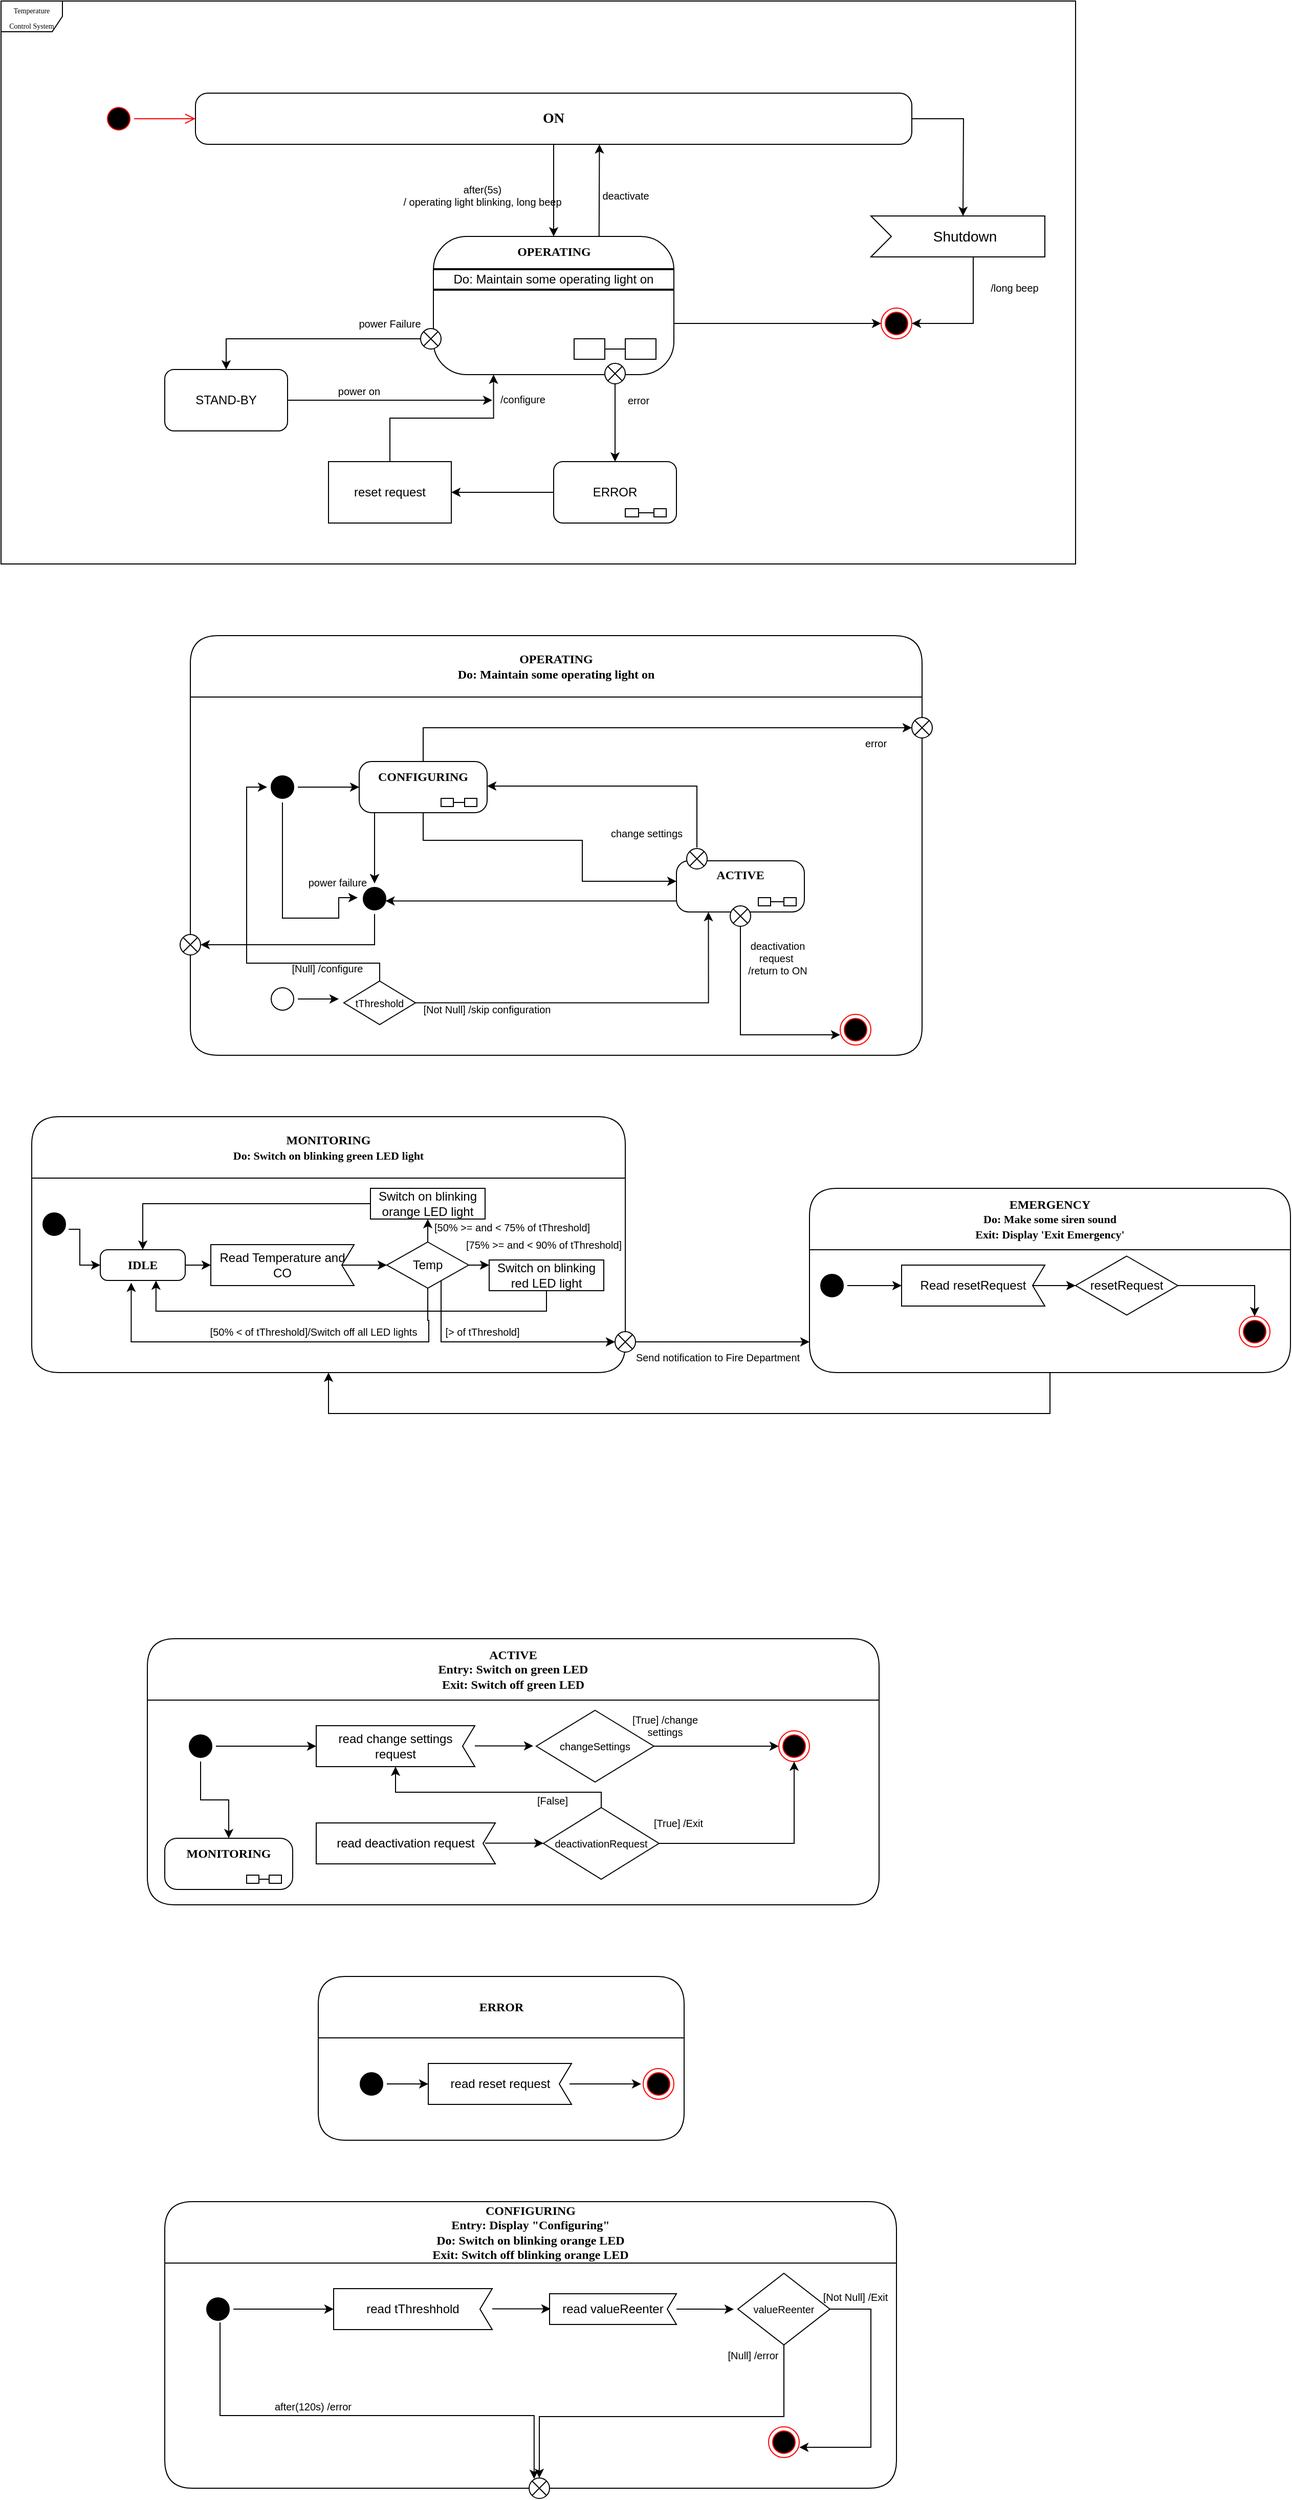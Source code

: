 <mxfile version="22.1.5" type="github">
  <diagram name="Page-1" id="58cdce13-f638-feb5-8d6f-7d28b1aa9fa0">
    <mxGraphModel dx="1728" dy="958" grid="1" gridSize="10" guides="1" tooltips="1" connect="1" arrows="1" fold="1" page="1" pageScale="1" pageWidth="1100" pageHeight="850" background="none" math="0" shadow="0">
      <root>
        <mxCell id="0" />
        <mxCell id="1" parent="0" />
        <mxCell id="2a3bc250acf0617d-7" value="OPERATING&lt;br&gt;Do: Maintain some operating light on" style="swimlane;whiteSpace=wrap;html=1;rounded=1;shadow=0;comic=0;labelBackgroundColor=none;strokeWidth=1;fontFamily=Verdana;fontSize=12;align=center;startSize=60;movable=1;resizable=1;rotatable=1;deletable=1;editable=1;locked=0;connectable=1;" parent="1" vertex="1">
          <mxGeometry x="235" y="650" width="715" height="410" as="geometry" />
        </mxCell>
        <mxCell id="24f968d109e7d6b4-3" value="" style="ellipse;html=1;shape=endState;fillColor=#000000;strokeColor=#ff0000;rounded=1;shadow=0;comic=0;labelBackgroundColor=none;fontFamily=Verdana;fontSize=12;fontColor=#000000;align=center;" parent="2a3bc250acf0617d-7" vertex="1">
          <mxGeometry x="635" y="370" width="30" height="30" as="geometry" />
        </mxCell>
        <mxCell id="eEUmyQ6LWfkimTGJbPlA-133" style="edgeStyle=orthogonalEdgeStyle;rounded=0;orthogonalLoop=1;jettySize=auto;html=1;" parent="2a3bc250acf0617d-7" source="2a3bc250acf0617d-3" target="eEUmyQ6LWfkimTGJbPlA-125" edge="1">
          <mxGeometry relative="1" as="geometry" />
        </mxCell>
        <mxCell id="eEUmyQ6LWfkimTGJbPlA-137" style="edgeStyle=orthogonalEdgeStyle;rounded=0;orthogonalLoop=1;jettySize=auto;html=1;entryX=0.75;entryY=1;entryDx=0;entryDy=0;" parent="2a3bc250acf0617d-7" source="2a3bc250acf0617d-3" target="eEUmyQ6LWfkimTGJbPlA-121" edge="1">
          <mxGeometry relative="1" as="geometry">
            <Array as="points">
              <mxPoint x="90" y="276" />
              <mxPoint x="145" y="276" />
              <mxPoint x="145" y="256" />
            </Array>
          </mxGeometry>
        </mxCell>
        <mxCell id="2a3bc250acf0617d-3" value="" style="ellipse;html=1;shape=startState;fillColor=#000000;strokeColor=#000000;rounded=1;shadow=0;comic=0;labelBackgroundColor=none;fontFamily=Verdana;fontSize=12;fontColor=#000000;align=center;direction=south;" parent="2a3bc250acf0617d-7" vertex="1">
          <mxGeometry x="75" y="133" width="30" height="30" as="geometry" />
        </mxCell>
        <mxCell id="eEUmyQ6LWfkimTGJbPlA-141" style="edgeStyle=orthogonalEdgeStyle;rounded=0;orthogonalLoop=1;jettySize=auto;html=1;" parent="2a3bc250acf0617d-7" source="eEUmyQ6LWfkimTGJbPlA-82" edge="1">
          <mxGeometry relative="1" as="geometry">
            <mxPoint x="145" y="355" as="targetPoint" />
          </mxGeometry>
        </mxCell>
        <mxCell id="eEUmyQ6LWfkimTGJbPlA-82" value="" style="ellipse;html=1;shape=startState;fillColor=none;strokeColor=#000000;rounded=1;shadow=0;comic=0;labelBackgroundColor=none;fontFamily=Verdana;fontSize=12;fontColor=#000000;align=center;direction=south;" parent="2a3bc250acf0617d-7" vertex="1">
          <mxGeometry x="75" y="340" width="30" height="30" as="geometry" />
        </mxCell>
        <mxCell id="eEUmyQ6LWfkimTGJbPlA-132" style="edgeStyle=orthogonalEdgeStyle;rounded=0;orthogonalLoop=1;jettySize=auto;html=1;" parent="2a3bc250acf0617d-7" source="eEUmyQ6LWfkimTGJbPlA-83" target="eEUmyQ6LWfkimTGJbPlA-125" edge="1">
          <mxGeometry relative="1" as="geometry">
            <Array as="points">
              <mxPoint x="180" y="180" />
              <mxPoint x="180" y="180" />
            </Array>
          </mxGeometry>
        </mxCell>
        <mxCell id="eEUmyQ6LWfkimTGJbPlA-83" value="&lt;span style=&quot;font-size: 14px;&quot;&gt;&lt;b style=&quot;font-size: 12px;&quot;&gt;CONFIGURING&lt;/b&gt;&lt;/span&gt;" style="rounded=1;whiteSpace=wrap;html=1;arcSize=24;shadow=0;comic=0;labelBackgroundColor=none;fontFamily=Verdana;fontSize=12;align=center;verticalAlign=top;horizontal=1;points=[[0,0,0,0,0],[0,0.25,0,0,0],[0,0.5,0,0,0],[0,0.75,0,0,0],[0,1,0,0,0],[0.25,0,0,0,0],[0.25,1,0,0,0],[0.5,0,0,0,0],[0.5,1,0,0,0],[0.75,0,0,0,0],[0.75,1,0,0,0],[1,0,0,0,0],[1,0.25,0,0,0],[1,0.5,0,0,0],[1,0.75,0,0,0],[1,1,0,0,0]];" parent="2a3bc250acf0617d-7" vertex="1">
          <mxGeometry x="165" y="123" width="125" height="50" as="geometry" />
        </mxCell>
        <mxCell id="eEUmyQ6LWfkimTGJbPlA-86" style="edgeStyle=orthogonalEdgeStyle;rounded=0;orthogonalLoop=1;jettySize=auto;html=1;endArrow=none;endFill=0;" parent="2a3bc250acf0617d-7" source="eEUmyQ6LWfkimTGJbPlA-84" target="eEUmyQ6LWfkimTGJbPlA-85" edge="1">
          <mxGeometry relative="1" as="geometry" />
        </mxCell>
        <mxCell id="eEUmyQ6LWfkimTGJbPlA-84" value="" style="rounded=0;whiteSpace=wrap;html=1;" parent="2a3bc250acf0617d-7" vertex="1">
          <mxGeometry x="245" y="159" width="12" height="8" as="geometry" />
        </mxCell>
        <mxCell id="eEUmyQ6LWfkimTGJbPlA-85" value="" style="rounded=0;whiteSpace=wrap;html=1;" parent="2a3bc250acf0617d-7" vertex="1">
          <mxGeometry x="268" y="159" width="12" height="8" as="geometry" />
        </mxCell>
        <mxCell id="eEUmyQ6LWfkimTGJbPlA-92" value="error" style="text;html=1;strokeColor=none;fillColor=none;align=center;verticalAlign=middle;whiteSpace=wrap;rounded=0;fontSize=10;" parent="2a3bc250acf0617d-7" vertex="1">
          <mxGeometry x="635" y="90" width="70" height="30" as="geometry" />
        </mxCell>
        <mxCell id="eEUmyQ6LWfkimTGJbPlA-93" style="edgeStyle=orthogonalEdgeStyle;rounded=0;orthogonalLoop=1;jettySize=auto;html=1;entryX=0;entryY=0.5;entryDx=0;entryDy=0;entryPerimeter=0;" parent="2a3bc250acf0617d-7" source="2a3bc250acf0617d-3" target="eEUmyQ6LWfkimTGJbPlA-83" edge="1">
          <mxGeometry relative="1" as="geometry" />
        </mxCell>
        <mxCell id="eEUmyQ6LWfkimTGJbPlA-97" value="&lt;b&gt;ACTIVE&lt;/b&gt;" style="rounded=1;whiteSpace=wrap;html=1;arcSize=24;shadow=0;comic=0;labelBackgroundColor=none;fontFamily=Verdana;fontSize=12;align=center;verticalAlign=top;horizontal=1;points=[[0,0,0,0,0],[0,0.25,0,0,0],[0,0.5,0,0,0],[0,0.75,0,0,0],[0,1,0,0,0],[0.25,0,0,0,0],[0.25,1,0,0,0],[0.5,0,0,0,0],[0.5,1,0,0,0],[0.75,0,0,0,0],[0.75,1,0,0,0],[1,0,0,0,0],[1,0.25,0,0,0],[1,0.5,0,0,0],[1,0.75,0,0,0],[1,1,0,0,0]];" parent="2a3bc250acf0617d-7" vertex="1">
          <mxGeometry x="475" y="220" width="125" height="50" as="geometry" />
        </mxCell>
        <mxCell id="eEUmyQ6LWfkimTGJbPlA-102" style="edgeStyle=orthogonalEdgeStyle;rounded=0;orthogonalLoop=1;jettySize=auto;html=1;entryX=0;entryY=0.5;entryDx=0;entryDy=0;endArrow=none;endFill=0;" parent="2a3bc250acf0617d-7" source="eEUmyQ6LWfkimTGJbPlA-99" target="eEUmyQ6LWfkimTGJbPlA-100" edge="1">
          <mxGeometry relative="1" as="geometry" />
        </mxCell>
        <mxCell id="eEUmyQ6LWfkimTGJbPlA-99" value="" style="rounded=0;whiteSpace=wrap;html=1;" parent="2a3bc250acf0617d-7" vertex="1">
          <mxGeometry x="555" y="256" width="12" height="8" as="geometry" />
        </mxCell>
        <mxCell id="eEUmyQ6LWfkimTGJbPlA-100" value="" style="rounded=0;whiteSpace=wrap;html=1;" parent="2a3bc250acf0617d-7" vertex="1">
          <mxGeometry x="580" y="256" width="12" height="8" as="geometry" />
        </mxCell>
        <mxCell id="eEUmyQ6LWfkimTGJbPlA-107" value="" style="shape=sumEllipse;perimeter=ellipsePerimeter;html=1;backgroundOutline=1;" parent="2a3bc250acf0617d-7" vertex="1">
          <mxGeometry x="485" y="208" width="20" height="20" as="geometry" />
        </mxCell>
        <mxCell id="eEUmyQ6LWfkimTGJbPlA-111" style="edgeStyle=orthogonalEdgeStyle;rounded=0;orthogonalLoop=1;jettySize=auto;html=1;entryX=1;entryY=0.5;entryDx=0;entryDy=0;entryPerimeter=0;" parent="2a3bc250acf0617d-7" edge="1">
          <mxGeometry relative="1" as="geometry">
            <mxPoint x="495" y="207" as="sourcePoint" />
            <mxPoint x="290" y="147" as="targetPoint" />
            <Array as="points">
              <mxPoint x="495" y="147" />
            </Array>
          </mxGeometry>
        </mxCell>
        <mxCell id="eEUmyQ6LWfkimTGJbPlA-112" value="change settings" style="text;html=1;strokeColor=none;fillColor=none;align=center;verticalAlign=middle;whiteSpace=wrap;rounded=0;fontSize=10;" parent="2a3bc250acf0617d-7" vertex="1">
          <mxGeometry x="407" y="178" width="78" height="30" as="geometry" />
        </mxCell>
        <mxCell id="eEUmyQ6LWfkimTGJbPlA-113" value="" style="shape=sumEllipse;perimeter=ellipsePerimeter;html=1;backgroundOutline=1;" parent="2a3bc250acf0617d-7" vertex="1">
          <mxGeometry x="527.5" y="264" width="20" height="20" as="geometry" />
        </mxCell>
        <mxCell id="eEUmyQ6LWfkimTGJbPlA-116" style="edgeStyle=orthogonalEdgeStyle;rounded=0;orthogonalLoop=1;jettySize=auto;html=1;entryX=-0.001;entryY=0.667;entryDx=0;entryDy=0;entryPerimeter=0;" parent="2a3bc250acf0617d-7" source="eEUmyQ6LWfkimTGJbPlA-113" target="24f968d109e7d6b4-3" edge="1">
          <mxGeometry relative="1" as="geometry">
            <Array as="points">
              <mxPoint x="537" y="390" />
            </Array>
          </mxGeometry>
        </mxCell>
        <mxCell id="eEUmyQ6LWfkimTGJbPlA-117" value="deactivation request&amp;nbsp;&lt;br&gt;/return to ON" style="text;html=1;strokeColor=none;fillColor=none;align=center;verticalAlign=middle;whiteSpace=wrap;rounded=0;fontSize=10;" parent="2a3bc250acf0617d-7" vertex="1">
          <mxGeometry x="535" y="300" width="78" height="30" as="geometry" />
        </mxCell>
        <mxCell id="eEUmyQ6LWfkimTGJbPlA-87" value="" style="shape=sumEllipse;perimeter=ellipsePerimeter;html=1;backgroundOutline=1;" parent="2a3bc250acf0617d-7" vertex="1">
          <mxGeometry x="705" y="80" width="20" height="20" as="geometry" />
        </mxCell>
        <mxCell id="eEUmyQ6LWfkimTGJbPlA-105" style="edgeStyle=orthogonalEdgeStyle;rounded=0;orthogonalLoop=1;jettySize=auto;html=1;entryX=0;entryY=0.5;entryDx=0;entryDy=0;" parent="2a3bc250acf0617d-7" source="eEUmyQ6LWfkimTGJbPlA-83" target="eEUmyQ6LWfkimTGJbPlA-87" edge="1">
          <mxGeometry relative="1" as="geometry">
            <Array as="points">
              <mxPoint x="228" y="90" />
            </Array>
          </mxGeometry>
        </mxCell>
        <mxCell id="eEUmyQ6LWfkimTGJbPlA-121" value="power failure" style="text;html=1;strokeColor=none;fillColor=none;align=center;verticalAlign=middle;whiteSpace=wrap;rounded=0;fontSize=10;" parent="2a3bc250acf0617d-7" vertex="1">
          <mxGeometry x="105" y="226" width="78" height="30" as="geometry" />
        </mxCell>
        <mxCell id="eEUmyQ6LWfkimTGJbPlA-125" value="" style="ellipse;html=1;shape=startState;fillColor=#000000;strokeColor=#000000;rounded=1;shadow=0;comic=0;labelBackgroundColor=none;fontFamily=Verdana;fontSize=12;fontColor=#000000;align=center;direction=south;" parent="2a3bc250acf0617d-7" vertex="1">
          <mxGeometry x="165" y="242" width="30" height="30" as="geometry" />
        </mxCell>
        <mxCell id="eEUmyQ6LWfkimTGJbPlA-130" style="edgeStyle=orthogonalEdgeStyle;rounded=0;orthogonalLoop=1;jettySize=auto;html=1;entryX=0;entryY=0.4;entryDx=0;entryDy=0;entryPerimeter=0;" parent="2a3bc250acf0617d-7" source="eEUmyQ6LWfkimTGJbPlA-83" target="eEUmyQ6LWfkimTGJbPlA-97" edge="1">
          <mxGeometry relative="1" as="geometry">
            <Array as="points">
              <mxPoint x="228" y="200" />
              <mxPoint x="383" y="200" />
              <mxPoint x="383" y="240" />
            </Array>
          </mxGeometry>
        </mxCell>
        <mxCell id="eEUmyQ6LWfkimTGJbPlA-131" style="edgeStyle=orthogonalEdgeStyle;rounded=0;orthogonalLoop=1;jettySize=auto;html=1;entryX=0.574;entryY=0.144;entryDx=0;entryDy=0;entryPerimeter=0;" parent="2a3bc250acf0617d-7" source="eEUmyQ6LWfkimTGJbPlA-97" target="eEUmyQ6LWfkimTGJbPlA-125" edge="1">
          <mxGeometry relative="1" as="geometry">
            <Array as="points">
              <mxPoint x="221" y="260" />
            </Array>
          </mxGeometry>
        </mxCell>
        <mxCell id="eEUmyQ6LWfkimTGJbPlA-142" style="edgeStyle=orthogonalEdgeStyle;rounded=0;orthogonalLoop=1;jettySize=auto;html=1;entryX=0.5;entryY=1;entryDx=0;entryDy=0;" parent="2a3bc250acf0617d-7" source="eEUmyQ6LWfkimTGJbPlA-139" target="2a3bc250acf0617d-3" edge="1">
          <mxGeometry relative="1" as="geometry">
            <Array as="points">
              <mxPoint x="185" y="320" />
              <mxPoint x="55" y="320" />
              <mxPoint x="55" y="148" />
            </Array>
          </mxGeometry>
        </mxCell>
        <mxCell id="eEUmyQ6LWfkimTGJbPlA-139" value="tThreshold" style="rhombus;whiteSpace=wrap;html=1;fontSize=10;" parent="2a3bc250acf0617d-7" vertex="1">
          <mxGeometry x="150" y="337.5" width="70" height="42.5" as="geometry" />
        </mxCell>
        <mxCell id="eEUmyQ6LWfkimTGJbPlA-143" value="[Null] /configure" style="text;html=1;strokeColor=none;fillColor=none;align=center;verticalAlign=middle;whiteSpace=wrap;rounded=0;fontSize=10;" parent="2a3bc250acf0617d-7" vertex="1">
          <mxGeometry x="95" y="310" width="78" height="30" as="geometry" />
        </mxCell>
        <mxCell id="eEUmyQ6LWfkimTGJbPlA-144" value="[Not Null] /skip configuration" style="text;html=1;strokeColor=none;fillColor=none;align=center;verticalAlign=middle;whiteSpace=wrap;rounded=0;fontSize=10;" parent="2a3bc250acf0617d-7" vertex="1">
          <mxGeometry x="220" y="350" width="140" height="30" as="geometry" />
        </mxCell>
        <mxCell id="eEUmyQ6LWfkimTGJbPlA-145" style="edgeStyle=orthogonalEdgeStyle;rounded=0;orthogonalLoop=1;jettySize=auto;html=1;entryX=0.25;entryY=1;entryDx=0;entryDy=0;entryPerimeter=0;" parent="2a3bc250acf0617d-7" source="eEUmyQ6LWfkimTGJbPlA-139" target="eEUmyQ6LWfkimTGJbPlA-97" edge="1">
          <mxGeometry relative="1" as="geometry" />
        </mxCell>
        <mxCell id="2a3bc250acf0617d-8" value="&lt;font style=&quot;font-size: 7px;&quot;&gt;Temperature Control System&lt;/font&gt;" style="shape=umlFrame;whiteSpace=wrap;html=1;rounded=1;shadow=0;comic=0;labelBackgroundColor=none;strokeWidth=1;fontFamily=Verdana;fontSize=12;align=center;movable=0;resizable=0;rotatable=0;deletable=0;editable=0;locked=1;connectable=0;" parent="1" vertex="1">
          <mxGeometry x="50" y="30" width="1050" height="550" as="geometry" />
        </mxCell>
        <mxCell id="382b91b5511bd0f7-1" value="" style="ellipse;html=1;shape=startState;fillColor=#000000;strokeColor=#ff0000;rounded=1;shadow=0;comic=0;labelBackgroundColor=none;fontFamily=Verdana;fontSize=12;fontColor=#000000;align=center;direction=south;" parent="1" vertex="1">
          <mxGeometry x="150" y="130" width="30" height="30" as="geometry" />
        </mxCell>
        <mxCell id="VR2rc1K4qVtfYDRYd_YB-3" style="edgeStyle=orthogonalEdgeStyle;rounded=0;orthogonalLoop=1;jettySize=auto;html=1;" parent="1" source="382b91b5511bd0f7-6" target="VR2rc1K4qVtfYDRYd_YB-1" edge="1">
          <mxGeometry relative="1" as="geometry" />
        </mxCell>
        <mxCell id="VR2rc1K4qVtfYDRYd_YB-30" style="edgeStyle=orthogonalEdgeStyle;rounded=0;orthogonalLoop=1;jettySize=auto;html=1;" parent="1" source="382b91b5511bd0f7-6" edge="1">
          <mxGeometry relative="1" as="geometry">
            <mxPoint x="990" y="240.0" as="targetPoint" />
          </mxGeometry>
        </mxCell>
        <mxCell id="382b91b5511bd0f7-6" value="&lt;font style=&quot;font-size: 14px;&quot;&gt;&lt;b&gt;ON&lt;/b&gt;&lt;/font&gt;" style="rounded=1;whiteSpace=wrap;html=1;arcSize=24;shadow=0;comic=0;labelBackgroundColor=none;fontFamily=Verdana;fontSize=12;align=center;" parent="1" vertex="1">
          <mxGeometry x="240" y="120" width="700" height="50" as="geometry" />
        </mxCell>
        <mxCell id="2a3bc250acf0617d-9" style="edgeStyle=orthogonalEdgeStyle;html=1;labelBackgroundColor=none;endArrow=open;endSize=8;strokeColor=#ff0000;fontFamily=Verdana;fontSize=12;align=left;" parent="1" source="382b91b5511bd0f7-1" target="382b91b5511bd0f7-6" edge="1">
          <mxGeometry relative="1" as="geometry" />
        </mxCell>
        <mxCell id="VR2rc1K4qVtfYDRYd_YB-27" style="edgeStyle=orthogonalEdgeStyle;rounded=0;orthogonalLoop=1;jettySize=auto;html=1;exitX=0.689;exitY=0.011;exitDx=0;exitDy=0;exitPerimeter=0;" parent="1" source="VR2rc1K4qVtfYDRYd_YB-1" edge="1">
          <mxGeometry relative="1" as="geometry">
            <mxPoint x="634.74" y="170.0" as="targetPoint" />
            <mxPoint x="637" y="256.49" as="sourcePoint" />
            <Array as="points">
              <mxPoint x="634" y="257" />
            </Array>
          </mxGeometry>
        </mxCell>
        <mxCell id="VR2rc1K4qVtfYDRYd_YB-32" style="edgeStyle=orthogonalEdgeStyle;rounded=0;orthogonalLoop=1;jettySize=auto;html=1;" parent="1" source="VR2rc1K4qVtfYDRYd_YB-1" target="VR2rc1K4qVtfYDRYd_YB-31" edge="1">
          <mxGeometry relative="1" as="geometry">
            <Array as="points">
              <mxPoint x="770" y="345" />
              <mxPoint x="770" y="345" />
            </Array>
          </mxGeometry>
        </mxCell>
        <mxCell id="VR2rc1K4qVtfYDRYd_YB-1" value="&lt;span style=&quot;font-size: 14px;&quot;&gt;&lt;b style=&quot;font-size: 12px;&quot;&gt;OPERATING&lt;/b&gt;&lt;/span&gt;" style="rounded=1;whiteSpace=wrap;html=1;arcSize=24;shadow=0;comic=0;labelBackgroundColor=none;fontFamily=Verdana;fontSize=12;align=center;verticalAlign=top;horizontal=1;points=[[0,0,0,0,0],[0,0.25,0,0,0],[0,0.5,0,0,0],[0,0.75,0,0,0],[0,1,0,0,0],[0.25,0,0,0,0],[0.25,1,0,0,0],[0.5,0,0,0,0],[0.5,1,0,0,0],[0.75,0,0,0,0],[0.75,1,0,0,0],[1,0,0,0,0],[1,0.25,0,0,0],[1,0.5,0,0,0],[1,0.75,0,0,0],[1,1,0,0,0]];" parent="1" vertex="1">
          <mxGeometry x="472.5" y="260" width="235" height="135" as="geometry" />
        </mxCell>
        <mxCell id="VR2rc1K4qVtfYDRYd_YB-6" style="edgeStyle=orthogonalEdgeStyle;rounded=0;orthogonalLoop=1;jettySize=auto;html=1;endArrow=none;endFill=0;" parent="1" source="VR2rc1K4qVtfYDRYd_YB-4" target="VR2rc1K4qVtfYDRYd_YB-5" edge="1">
          <mxGeometry relative="1" as="geometry" />
        </mxCell>
        <mxCell id="VR2rc1K4qVtfYDRYd_YB-4" value="" style="rounded=0;whiteSpace=wrap;html=1;" parent="1" vertex="1">
          <mxGeometry x="610" y="360" width="30" height="20" as="geometry" />
        </mxCell>
        <mxCell id="VR2rc1K4qVtfYDRYd_YB-5" value="" style="rounded=0;whiteSpace=wrap;html=1;" parent="1" vertex="1">
          <mxGeometry x="660" y="360" width="30" height="20" as="geometry" />
        </mxCell>
        <mxCell id="VR2rc1K4qVtfYDRYd_YB-23" value="after(5s)&lt;br style=&quot;font-size: 10px;&quot;&gt;/ operating light blinking, long beep" style="text;strokeColor=none;fillColor=none;html=1;fontSize=10;fontStyle=0;verticalAlign=middle;align=center;" parent="1" vertex="1">
          <mxGeometry x="470" y="200" width="100" height="40" as="geometry" />
        </mxCell>
        <mxCell id="VR2rc1K4qVtfYDRYd_YB-28" value="deactivate" style="text;strokeColor=none;fillColor=none;html=1;fontSize=10;fontStyle=0;verticalAlign=middle;align=center;" parent="1" vertex="1">
          <mxGeometry x="610" y="200" width="100" height="40" as="geometry" />
        </mxCell>
        <mxCell id="VR2rc1K4qVtfYDRYd_YB-29" value="Shutdown" style="html=1;shape=mxgraph.infographic.ribbonSimple;notch1=20;notch2=0;align=center;verticalAlign=middle;fontSize=14;fontStyle=0;fillColor=#FFFFFF;flipH=0;spacingRight=0;spacingLeft=14;whiteSpace=wrap;" parent="1" vertex="1">
          <mxGeometry x="900" y="240" width="170" height="40" as="geometry" />
        </mxCell>
        <mxCell id="VR2rc1K4qVtfYDRYd_YB-34" style="edgeStyle=orthogonalEdgeStyle;rounded=0;orthogonalLoop=1;jettySize=auto;html=1;" parent="1" target="VR2rc1K4qVtfYDRYd_YB-31" edge="1">
          <mxGeometry relative="1" as="geometry">
            <mxPoint x="1000" y="280" as="sourcePoint" />
            <Array as="points">
              <mxPoint x="1000" y="345" />
            </Array>
          </mxGeometry>
        </mxCell>
        <mxCell id="VR2rc1K4qVtfYDRYd_YB-31" value="" style="ellipse;html=1;shape=endState;fillColor=#000000;strokeColor=#ff0000;rounded=1;shadow=0;comic=0;labelBackgroundColor=none;fontFamily=Verdana;fontSize=12;fontColor=#000000;align=center;" parent="1" vertex="1">
          <mxGeometry x="910" y="330" width="30" height="30" as="geometry" />
        </mxCell>
        <mxCell id="VR2rc1K4qVtfYDRYd_YB-35" value="/long beep" style="text;strokeColor=none;fillColor=none;html=1;fontSize=10;fontStyle=0;verticalAlign=middle;align=center;" parent="1" vertex="1">
          <mxGeometry x="990" y="290" width="100" height="40" as="geometry" />
        </mxCell>
        <mxCell id="y5DKiDd3DmNpI3LNr2l2-5" style="edgeStyle=orthogonalEdgeStyle;rounded=0;orthogonalLoop=1;jettySize=auto;html=1;entryX=0.5;entryY=0;entryDx=0;entryDy=0;" parent="1" source="y5DKiDd3DmNpI3LNr2l2-1" target="y5DKiDd3DmNpI3LNr2l2-2" edge="1">
          <mxGeometry relative="1" as="geometry">
            <mxPoint x="330" y="410" as="targetPoint" />
          </mxGeometry>
        </mxCell>
        <mxCell id="y5DKiDd3DmNpI3LNr2l2-1" value="" style="shape=sumEllipse;perimeter=ellipsePerimeter;html=1;backgroundOutline=1;" parent="1" vertex="1">
          <mxGeometry x="460" y="350" width="20" height="20" as="geometry" />
        </mxCell>
        <mxCell id="eEUmyQ6LWfkimTGJbPlA-2" style="edgeStyle=orthogonalEdgeStyle;rounded=0;orthogonalLoop=1;jettySize=auto;html=1;" parent="1" source="y5DKiDd3DmNpI3LNr2l2-2" edge="1">
          <mxGeometry relative="1" as="geometry">
            <mxPoint x="530" y="420" as="targetPoint" />
          </mxGeometry>
        </mxCell>
        <mxCell id="y5DKiDd3DmNpI3LNr2l2-2" value="STAND-BY" style="rounded=1;whiteSpace=wrap;html=1;" parent="1" vertex="1">
          <mxGeometry x="210" y="390" width="120" height="60" as="geometry" />
        </mxCell>
        <mxCell id="y5DKiDd3DmNpI3LNr2l2-10" value="" style="line;strokeWidth=2;html=1;" parent="1" vertex="1">
          <mxGeometry x="473" y="287" width="235" height="10" as="geometry" />
        </mxCell>
        <mxCell id="y5DKiDd3DmNpI3LNr2l2-12" value="" style="line;strokeWidth=2;html=1;" parent="1" vertex="1">
          <mxGeometry x="473" y="307" width="235" height="10" as="geometry" />
        </mxCell>
        <mxCell id="y5DKiDd3DmNpI3LNr2l2-14" value="Do: Maintain some operating light on" style="text;html=1;strokeColor=none;fillColor=none;align=center;verticalAlign=middle;whiteSpace=wrap;rounded=0;" parent="1" vertex="1">
          <mxGeometry x="490" y="287" width="200" height="30" as="geometry" />
        </mxCell>
        <mxCell id="y5DKiDd3DmNpI3LNr2l2-25" style="edgeStyle=orthogonalEdgeStyle;rounded=0;orthogonalLoop=1;jettySize=auto;html=1;" parent="1" source="y5DKiDd3DmNpI3LNr2l2-15" target="y5DKiDd3DmNpI3LNr2l2-16" edge="1">
          <mxGeometry relative="1" as="geometry" />
        </mxCell>
        <mxCell id="y5DKiDd3DmNpI3LNr2l2-15" value="" style="shape=sumEllipse;perimeter=ellipsePerimeter;html=1;backgroundOutline=1;" parent="1" vertex="1">
          <mxGeometry x="640" y="384" width="20" height="20" as="geometry" />
        </mxCell>
        <mxCell id="y5DKiDd3DmNpI3LNr2l2-29" value="" style="edgeStyle=orthogonalEdgeStyle;rounded=0;orthogonalLoop=1;jettySize=auto;html=1;" parent="1" source="y5DKiDd3DmNpI3LNr2l2-16" target="y5DKiDd3DmNpI3LNr2l2-28" edge="1">
          <mxGeometry relative="1" as="geometry" />
        </mxCell>
        <mxCell id="y5DKiDd3DmNpI3LNr2l2-16" value="ERROR" style="rounded=1;whiteSpace=wrap;html=1;" parent="1" vertex="1">
          <mxGeometry x="590" y="480" width="120" height="60" as="geometry" />
        </mxCell>
        <mxCell id="y5DKiDd3DmNpI3LNr2l2-23" style="edgeStyle=orthogonalEdgeStyle;rounded=0;orthogonalLoop=1;jettySize=auto;html=1;entryX=0;entryY=0.5;entryDx=0;entryDy=0;endArrow=none;endFill=0;" parent="1" source="y5DKiDd3DmNpI3LNr2l2-21" target="y5DKiDd3DmNpI3LNr2l2-22" edge="1">
          <mxGeometry relative="1" as="geometry" />
        </mxCell>
        <mxCell id="y5DKiDd3DmNpI3LNr2l2-21" value="" style="rounded=0;whiteSpace=wrap;html=1;" parent="1" vertex="1">
          <mxGeometry x="660" y="526" width="13" height="8" as="geometry" />
        </mxCell>
        <mxCell id="y5DKiDd3DmNpI3LNr2l2-22" value="" style="rounded=0;whiteSpace=wrap;html=1;" parent="1" vertex="1">
          <mxGeometry x="688" y="526" width="12" height="8" as="geometry" />
        </mxCell>
        <mxCell id="y5DKiDd3DmNpI3LNr2l2-28" value="reset request" style="rounded=0;whiteSpace=wrap;html=1;" parent="1" vertex="1">
          <mxGeometry x="370" y="480" width="120" height="60" as="geometry" />
        </mxCell>
        <mxCell id="y5DKiDd3DmNpI3LNr2l2-30" style="edgeStyle=orthogonalEdgeStyle;rounded=0;orthogonalLoop=1;jettySize=auto;html=1;entryX=0.25;entryY=1;entryDx=0;entryDy=0;entryPerimeter=0;" parent="1" source="y5DKiDd3DmNpI3LNr2l2-28" target="VR2rc1K4qVtfYDRYd_YB-1" edge="1">
          <mxGeometry relative="1" as="geometry" />
        </mxCell>
        <mxCell id="y5DKiDd3DmNpI3LNr2l2-32" value="/configure" style="text;html=1;strokeColor=none;fillColor=none;align=center;verticalAlign=middle;whiteSpace=wrap;rounded=0;fontSize=10;" parent="1" vertex="1">
          <mxGeometry x="530" y="404" width="60" height="30" as="geometry" />
        </mxCell>
        <mxCell id="y5DKiDd3DmNpI3LNr2l2-33" value="power Failure" style="text;html=1;strokeColor=none;fillColor=none;align=center;verticalAlign=middle;whiteSpace=wrap;rounded=0;fontSize=10;" parent="1" vertex="1">
          <mxGeometry x="395" y="330" width="70" height="30" as="geometry" />
        </mxCell>
        <mxCell id="y5DKiDd3DmNpI3LNr2l2-34" value="error" style="text;html=1;strokeColor=none;fillColor=none;align=center;verticalAlign=middle;whiteSpace=wrap;rounded=0;fontSize=10;" parent="1" vertex="1">
          <mxGeometry x="637.5" y="405" width="70" height="30" as="geometry" />
        </mxCell>
        <mxCell id="eEUmyQ6LWfkimTGJbPlA-3" value="power on" style="text;html=1;strokeColor=none;fillColor=none;align=center;verticalAlign=middle;whiteSpace=wrap;rounded=0;fontSize=10;" parent="1" vertex="1">
          <mxGeometry x="370" y="396" width="60" height="30" as="geometry" />
        </mxCell>
        <mxCell id="eEUmyQ6LWfkimTGJbPlA-118" value="" style="shape=sumEllipse;perimeter=ellipsePerimeter;html=1;backgroundOutline=1;" parent="1" vertex="1">
          <mxGeometry x="225" y="942" width="20" height="20" as="geometry" />
        </mxCell>
        <mxCell id="eEUmyQ6LWfkimTGJbPlA-138" style="edgeStyle=orthogonalEdgeStyle;rounded=0;orthogonalLoop=1;jettySize=auto;html=1;entryX=1;entryY=0.5;entryDx=0;entryDy=0;" parent="1" edge="1">
          <mxGeometry relative="1" as="geometry">
            <mxPoint x="415" y="922" as="sourcePoint" />
            <mxPoint x="245" y="952" as="targetPoint" />
            <Array as="points">
              <mxPoint x="415" y="952" />
            </Array>
          </mxGeometry>
        </mxCell>
        <mxCell id="r_I8Kk-TSU1uzwz-ybgN-36" value="ACTIVE&lt;br&gt;Entry: Switch on green LED&lt;br&gt;Exit: Switch off green LED" style="swimlane;whiteSpace=wrap;html=1;rounded=1;shadow=0;comic=0;labelBackgroundColor=none;strokeWidth=1;fontFamily=Verdana;fontSize=12;align=center;startSize=60;movable=1;resizable=1;rotatable=1;deletable=1;editable=1;locked=0;connectable=1;" parent="1" vertex="1">
          <mxGeometry x="193" y="1630" width="715" height="260" as="geometry">
            <mxRectangle x="193" y="1630" width="220" height="60" as="alternateBounds" />
          </mxGeometry>
        </mxCell>
        <mxCell id="r_I8Kk-TSU1uzwz-ybgN-37" value="" style="ellipse;html=1;shape=startState;fillColor=#000000;strokeColor=#000000;rounded=1;shadow=0;comic=0;labelBackgroundColor=none;fontFamily=Verdana;fontSize=12;fontColor=#000000;align=center;direction=south;" parent="r_I8Kk-TSU1uzwz-ybgN-36" vertex="1">
          <mxGeometry x="37" y="90" width="30" height="30" as="geometry" />
        </mxCell>
        <mxCell id="r_I8Kk-TSU1uzwz-ybgN-39" style="edgeStyle=orthogonalEdgeStyle;rounded=0;orthogonalLoop=1;jettySize=auto;html=1;entryX=0;entryY=0.5;entryDx=0;entryDy=0;entryPerimeter=0;" parent="r_I8Kk-TSU1uzwz-ybgN-36" source="r_I8Kk-TSU1uzwz-ybgN-37" edge="1">
          <mxGeometry relative="1" as="geometry">
            <Array as="points">
              <mxPoint x="165" y="105" />
            </Array>
            <mxPoint x="165" y="105" as="targetPoint" />
          </mxGeometry>
        </mxCell>
        <mxCell id="r_I8Kk-TSU1uzwz-ybgN-51" style="edgeStyle=orthogonalEdgeStyle;rounded=0;orthogonalLoop=1;jettySize=auto;html=1;entryX=0;entryY=0.5;entryDx=0;entryDy=0;" parent="r_I8Kk-TSU1uzwz-ybgN-36" edge="1">
          <mxGeometry relative="1" as="geometry">
            <mxPoint x="320" y="104.76" as="sourcePoint" />
            <mxPoint x="377" y="104.76" as="targetPoint" />
          </mxGeometry>
        </mxCell>
        <mxCell id="r_I8Kk-TSU1uzwz-ybgN-41" value="read change settings request" style="shape=mxgraph.sysml.accEvent;flipH=1;whiteSpace=wrap;align=center;html=1;" parent="r_I8Kk-TSU1uzwz-ybgN-36" vertex="1">
          <mxGeometry x="165" y="85" width="155" height="40" as="geometry" />
        </mxCell>
        <mxCell id="r_I8Kk-TSU1uzwz-ybgN-44" value="&lt;span style=&quot;font-size: 14px;&quot;&gt;&lt;b style=&quot;font-size: 12px;&quot;&gt;MONITORING&lt;/b&gt;&lt;/span&gt;" style="rounded=1;whiteSpace=wrap;html=1;arcSize=24;shadow=0;comic=0;labelBackgroundColor=none;fontFamily=Verdana;fontSize=12;align=center;verticalAlign=top;horizontal=1;points=[[0,0,0,0,0],[0,0.25,0,0,0],[0,0.5,0,0,0],[0,0.75,0,0,0],[0,1,0,0,0],[0.25,0,0,0,0],[0.25,1,0,0,0],[0.5,0,0,0,0],[0.5,1,0,0,0],[0.75,0,0,0,0],[0.75,1,0,0,0],[1,0,0,0,0],[1,0.25,0,0,0],[1,0.5,0,0,0],[1,0.75,0,0,0],[1,1,0,0,0]];" parent="r_I8Kk-TSU1uzwz-ybgN-36" vertex="1">
          <mxGeometry x="17" y="195" width="125" height="50" as="geometry" />
        </mxCell>
        <mxCell id="r_I8Kk-TSU1uzwz-ybgN-45" style="edgeStyle=orthogonalEdgeStyle;rounded=0;orthogonalLoop=1;jettySize=auto;html=1;entryX=0.5;entryY=0;entryDx=0;entryDy=0;entryPerimeter=0;" parent="r_I8Kk-TSU1uzwz-ybgN-36" source="r_I8Kk-TSU1uzwz-ybgN-37" target="r_I8Kk-TSU1uzwz-ybgN-44" edge="1">
          <mxGeometry relative="1" as="geometry" />
        </mxCell>
        <mxCell id="r_I8Kk-TSU1uzwz-ybgN-49" style="edgeStyle=orthogonalEdgeStyle;rounded=0;orthogonalLoop=1;jettySize=auto;html=1;entryX=0;entryY=0.5;entryDx=0;entryDy=0;endArrow=none;endFill=0;" parent="r_I8Kk-TSU1uzwz-ybgN-36" source="r_I8Kk-TSU1uzwz-ybgN-46" target="r_I8Kk-TSU1uzwz-ybgN-48" edge="1">
          <mxGeometry relative="1" as="geometry" />
        </mxCell>
        <mxCell id="r_I8Kk-TSU1uzwz-ybgN-46" value="" style="rounded=0;whiteSpace=wrap;html=1;" parent="r_I8Kk-TSU1uzwz-ybgN-36" vertex="1">
          <mxGeometry x="97" y="231" width="12" height="8" as="geometry" />
        </mxCell>
        <mxCell id="r_I8Kk-TSU1uzwz-ybgN-48" value="" style="rounded=0;whiteSpace=wrap;html=1;" parent="r_I8Kk-TSU1uzwz-ybgN-36" vertex="1">
          <mxGeometry x="119" y="231" width="12" height="8" as="geometry" />
        </mxCell>
        <mxCell id="r_I8Kk-TSU1uzwz-ybgN-53" style="edgeStyle=orthogonalEdgeStyle;rounded=0;orthogonalLoop=1;jettySize=auto;html=1;entryX=0;entryY=0.5;entryDx=0;entryDy=0;" parent="r_I8Kk-TSU1uzwz-ybgN-36" source="r_I8Kk-TSU1uzwz-ybgN-50" target="r_I8Kk-TSU1uzwz-ybgN-52" edge="1">
          <mxGeometry relative="1" as="geometry" />
        </mxCell>
        <mxCell id="r_I8Kk-TSU1uzwz-ybgN-50" value="changeSettings" style="rhombus;whiteSpace=wrap;html=1;fontSize=10;" parent="r_I8Kk-TSU1uzwz-ybgN-36" vertex="1">
          <mxGeometry x="380" y="70" width="115" height="70" as="geometry" />
        </mxCell>
        <mxCell id="r_I8Kk-TSU1uzwz-ybgN-52" value="" style="ellipse;html=1;shape=endState;fillColor=#000000;strokeColor=#ff0000;rounded=1;shadow=0;comic=0;labelBackgroundColor=none;fontFamily=Verdana;fontSize=12;fontColor=#000000;align=center;" parent="r_I8Kk-TSU1uzwz-ybgN-36" vertex="1">
          <mxGeometry x="617" y="90" width="30" height="30" as="geometry" />
        </mxCell>
        <mxCell id="r_I8Kk-TSU1uzwz-ybgN-54" value="[True] /change settings" style="text;html=1;strokeColor=none;fillColor=none;align=center;verticalAlign=middle;whiteSpace=wrap;rounded=0;fontSize=10;" parent="r_I8Kk-TSU1uzwz-ybgN-36" vertex="1">
          <mxGeometry x="467" y="70" width="78" height="30" as="geometry" />
        </mxCell>
        <mxCell id="r_I8Kk-TSU1uzwz-ybgN-59" style="edgeStyle=orthogonalEdgeStyle;rounded=0;orthogonalLoop=1;jettySize=auto;html=1;entryX=0;entryY=0.5;entryDx=0;entryDy=0;" parent="r_I8Kk-TSU1uzwz-ybgN-36" edge="1">
          <mxGeometry relative="1" as="geometry">
            <mxPoint x="330" y="199.76" as="sourcePoint" />
            <mxPoint x="387" y="199.76" as="targetPoint" />
          </mxGeometry>
        </mxCell>
        <mxCell id="r_I8Kk-TSU1uzwz-ybgN-55" value="read deactivation request" style="shape=mxgraph.sysml.accEvent;flipH=1;whiteSpace=wrap;align=center;html=1;" parent="r_I8Kk-TSU1uzwz-ybgN-36" vertex="1">
          <mxGeometry x="165" y="180" width="175" height="40" as="geometry" />
        </mxCell>
        <mxCell id="r_I8Kk-TSU1uzwz-ybgN-57" style="edgeStyle=orthogonalEdgeStyle;rounded=0;orthogonalLoop=1;jettySize=auto;html=1;entryX=0.5;entryY=1;entryDx=0;entryDy=0;" parent="r_I8Kk-TSU1uzwz-ybgN-36" source="r_I8Kk-TSU1uzwz-ybgN-56" target="r_I8Kk-TSU1uzwz-ybgN-52" edge="1">
          <mxGeometry relative="1" as="geometry" />
        </mxCell>
        <mxCell id="r_I8Kk-TSU1uzwz-ybgN-56" value="deactivationRequest" style="rhombus;whiteSpace=wrap;html=1;fontSize=10;" parent="r_I8Kk-TSU1uzwz-ybgN-36" vertex="1">
          <mxGeometry x="387" y="165" width="113" height="70" as="geometry" />
        </mxCell>
        <mxCell id="r_I8Kk-TSU1uzwz-ybgN-58" value="[True] /Exit" style="text;html=1;strokeColor=none;fillColor=none;align=center;verticalAlign=middle;whiteSpace=wrap;rounded=0;fontSize=10;" parent="r_I8Kk-TSU1uzwz-ybgN-36" vertex="1">
          <mxGeometry x="480" y="165" width="78" height="30" as="geometry" />
        </mxCell>
        <mxCell id="r_I8Kk-TSU1uzwz-ybgN-61" style="edgeStyle=orthogonalEdgeStyle;rounded=0;orthogonalLoop=1;jettySize=auto;html=1;entryX=0.5;entryY=1;entryDx=0;entryDy=0;entryPerimeter=0;" parent="r_I8Kk-TSU1uzwz-ybgN-36" source="r_I8Kk-TSU1uzwz-ybgN-56" target="r_I8Kk-TSU1uzwz-ybgN-41" edge="1">
          <mxGeometry relative="1" as="geometry">
            <Array as="points">
              <mxPoint x="443" y="150" />
              <mxPoint x="243" y="150" />
            </Array>
          </mxGeometry>
        </mxCell>
        <mxCell id="r_I8Kk-TSU1uzwz-ybgN-63" value="[False]" style="text;html=1;strokeColor=none;fillColor=none;align=center;verticalAlign=middle;whiteSpace=wrap;rounded=0;fontSize=10;" parent="r_I8Kk-TSU1uzwz-ybgN-36" vertex="1">
          <mxGeometry x="357" y="143" width="78" height="30" as="geometry" />
        </mxCell>
        <mxCell id="r_I8Kk-TSU1uzwz-ybgN-85" value="MONITORING&lt;br&gt;&lt;font style=&quot;font-size: 11px;&quot;&gt;Do: Switch on blinking green LED light&lt;/font&gt;" style="swimlane;whiteSpace=wrap;html=1;rounded=1;shadow=0;comic=0;labelBackgroundColor=none;strokeWidth=1;fontFamily=Verdana;fontSize=12;align=center;startSize=60;movable=1;resizable=1;rotatable=1;deletable=1;editable=1;locked=0;connectable=1;" parent="1" vertex="1">
          <mxGeometry x="80" y="1120" width="580" height="250" as="geometry" />
        </mxCell>
        <mxCell id="r_I8Kk-TSU1uzwz-ybgN-86" value="" style="ellipse;html=1;shape=startState;fillColor=#000000;strokeColor=#000000;rounded=1;shadow=0;comic=0;labelBackgroundColor=none;fontFamily=Verdana;fontSize=12;fontColor=#000000;align=center;direction=south;" parent="r_I8Kk-TSU1uzwz-ybgN-85" vertex="1">
          <mxGeometry x="7" y="90" width="30" height="30" as="geometry" />
        </mxCell>
        <mxCell id="r_I8Kk-TSU1uzwz-ybgN-87" value="&lt;span style=&quot;font-size: 14px;&quot;&gt;&lt;b style=&quot;font-size: 12px;&quot;&gt;IDLE&lt;/b&gt;&lt;/span&gt;" style="rounded=1;whiteSpace=wrap;html=1;arcSize=24;shadow=0;comic=0;labelBackgroundColor=none;fontFamily=Verdana;fontSize=12;align=center;verticalAlign=top;horizontal=1;points=[[0,0,0,0,0],[0,0.25,0,0,0],[0,0.5,0,0,0],[0,0.75,0,0,0],[0,1,0,0,0],[0.25,0,0,0,0],[0.25,1,0,0,0],[0.5,0,0,0,0],[0.5,1,0,0,0],[0.75,0,0,0,0],[0.75,1,0,0,0],[1,0,0,0,0],[1,0.25,0,0,0],[1,0.5,0,0,0],[1,0.75,0,0,0],[1,1,0,0,0]];" parent="r_I8Kk-TSU1uzwz-ybgN-85" vertex="1">
          <mxGeometry x="67" y="130" width="83" height="30" as="geometry" />
        </mxCell>
        <mxCell id="r_I8Kk-TSU1uzwz-ybgN-88" style="edgeStyle=orthogonalEdgeStyle;rounded=0;orthogonalLoop=1;jettySize=auto;html=1;entryX=0;entryY=0.5;entryDx=0;entryDy=0;entryPerimeter=0;" parent="r_I8Kk-TSU1uzwz-ybgN-85" source="r_I8Kk-TSU1uzwz-ybgN-86" target="r_I8Kk-TSU1uzwz-ybgN-87" edge="1">
          <mxGeometry relative="1" as="geometry">
            <Array as="points">
              <mxPoint x="47" y="110" />
              <mxPoint x="47" y="145" />
            </Array>
          </mxGeometry>
        </mxCell>
        <mxCell id="D-UPbUcemmaTL7cMyESf-5" style="edgeStyle=orthogonalEdgeStyle;rounded=0;orthogonalLoop=1;jettySize=auto;html=1;entryX=0;entryY=0.5;entryDx=0;entryDy=0;exitX=0;exitY=0.5;exitDx=12;exitDy=0;exitPerimeter=0;" edge="1" parent="r_I8Kk-TSU1uzwz-ybgN-85" source="D-UPbUcemmaTL7cMyESf-1" target="D-UPbUcemmaTL7cMyESf-3">
          <mxGeometry relative="1" as="geometry" />
        </mxCell>
        <mxCell id="D-UPbUcemmaTL7cMyESf-1" value="Read Temperature and CO" style="shape=mxgraph.sysml.accEvent;flipH=1;whiteSpace=wrap;align=center;html=1;" vertex="1" parent="r_I8Kk-TSU1uzwz-ybgN-85">
          <mxGeometry x="175" y="125" width="140" height="40" as="geometry" />
        </mxCell>
        <mxCell id="D-UPbUcemmaTL7cMyESf-2" style="edgeStyle=orthogonalEdgeStyle;rounded=0;orthogonalLoop=1;jettySize=auto;html=1;entryX=1;entryY=0.5;entryDx=0;entryDy=0;entryPerimeter=0;" edge="1" parent="r_I8Kk-TSU1uzwz-ybgN-85" source="r_I8Kk-TSU1uzwz-ybgN-87" target="D-UPbUcemmaTL7cMyESf-1">
          <mxGeometry relative="1" as="geometry" />
        </mxCell>
        <mxCell id="D-UPbUcemmaTL7cMyESf-8" style="edgeStyle=orthogonalEdgeStyle;rounded=0;orthogonalLoop=1;jettySize=auto;html=1;entryX=0.5;entryY=1;entryDx=0;entryDy=0;" edge="1" parent="r_I8Kk-TSU1uzwz-ybgN-85" source="D-UPbUcemmaTL7cMyESf-3" target="D-UPbUcemmaTL7cMyESf-7">
          <mxGeometry relative="1" as="geometry" />
        </mxCell>
        <mxCell id="D-UPbUcemmaTL7cMyESf-10" style="edgeStyle=orthogonalEdgeStyle;rounded=0;orthogonalLoop=1;jettySize=auto;html=1;" edge="1" parent="r_I8Kk-TSU1uzwz-ybgN-85" source="D-UPbUcemmaTL7cMyESf-3">
          <mxGeometry relative="1" as="geometry">
            <mxPoint x="447" y="145" as="targetPoint" />
          </mxGeometry>
        </mxCell>
        <mxCell id="D-UPbUcemmaTL7cMyESf-17" style="edgeStyle=orthogonalEdgeStyle;rounded=0;orthogonalLoop=1;jettySize=auto;html=1;entryX=0.364;entryY=1.072;entryDx=0;entryDy=0;entryPerimeter=0;" edge="1" parent="r_I8Kk-TSU1uzwz-ybgN-85" source="D-UPbUcemmaTL7cMyESf-3" target="r_I8Kk-TSU1uzwz-ybgN-87">
          <mxGeometry relative="1" as="geometry">
            <mxPoint x="90" y="230" as="targetPoint" />
            <Array as="points">
              <mxPoint x="387" y="199" />
              <mxPoint x="388" y="199" />
              <mxPoint x="388" y="220" />
              <mxPoint x="97" y="220" />
            </Array>
          </mxGeometry>
        </mxCell>
        <mxCell id="D-UPbUcemmaTL7cMyESf-3" value="Temp" style="rhombus;whiteSpace=wrap;html=1;" vertex="1" parent="r_I8Kk-TSU1uzwz-ybgN-85">
          <mxGeometry x="347" y="122.5" width="80" height="45" as="geometry" />
        </mxCell>
        <mxCell id="D-UPbUcemmaTL7cMyESf-9" style="edgeStyle=orthogonalEdgeStyle;rounded=0;orthogonalLoop=1;jettySize=auto;html=1;entryX=0.5;entryY=0;entryDx=0;entryDy=0;entryPerimeter=0;" edge="1" parent="r_I8Kk-TSU1uzwz-ybgN-85" source="D-UPbUcemmaTL7cMyESf-7" target="r_I8Kk-TSU1uzwz-ybgN-87">
          <mxGeometry relative="1" as="geometry">
            <mxPoint x="117" y="95" as="targetPoint" />
          </mxGeometry>
        </mxCell>
        <mxCell id="D-UPbUcemmaTL7cMyESf-7" value="Switch on blinking orange LED light" style="rounded=0;whiteSpace=wrap;html=1;" vertex="1" parent="r_I8Kk-TSU1uzwz-ybgN-85">
          <mxGeometry x="331" y="70" width="112" height="30" as="geometry" />
        </mxCell>
        <mxCell id="D-UPbUcemmaTL7cMyESf-12" style="edgeStyle=orthogonalEdgeStyle;rounded=0;orthogonalLoop=1;jettySize=auto;html=1;entryX=0.656;entryY=1.003;entryDx=0;entryDy=0;entryPerimeter=0;" edge="1" parent="r_I8Kk-TSU1uzwz-ybgN-85" source="D-UPbUcemmaTL7cMyESf-11" target="r_I8Kk-TSU1uzwz-ybgN-87">
          <mxGeometry relative="1" as="geometry">
            <mxPoint x="117" y="190" as="targetPoint" />
            <Array as="points">
              <mxPoint x="503" y="190" />
              <mxPoint x="121" y="190" />
            </Array>
          </mxGeometry>
        </mxCell>
        <mxCell id="D-UPbUcemmaTL7cMyESf-11" value="Switch on blinking red LED light" style="rounded=0;whiteSpace=wrap;html=1;" vertex="1" parent="r_I8Kk-TSU1uzwz-ybgN-85">
          <mxGeometry x="447" y="140" width="112" height="30" as="geometry" />
        </mxCell>
        <mxCell id="D-UPbUcemmaTL7cMyESf-22" style="edgeStyle=orthogonalEdgeStyle;rounded=0;orthogonalLoop=1;jettySize=auto;html=1;" edge="1" parent="r_I8Kk-TSU1uzwz-ybgN-85" source="D-UPbUcemmaTL7cMyESf-15">
          <mxGeometry relative="1" as="geometry">
            <mxPoint x="760" y="220" as="targetPoint" />
          </mxGeometry>
        </mxCell>
        <mxCell id="D-UPbUcemmaTL7cMyESf-15" value="" style="shape=sumEllipse;perimeter=ellipsePerimeter;html=1;backgroundOutline=1;" vertex="1" parent="r_I8Kk-TSU1uzwz-ybgN-85">
          <mxGeometry x="570" y="210" width="20" height="20" as="geometry" />
        </mxCell>
        <mxCell id="D-UPbUcemmaTL7cMyESf-14" style="edgeStyle=orthogonalEdgeStyle;rounded=0;orthogonalLoop=1;jettySize=auto;html=1;" edge="1" parent="r_I8Kk-TSU1uzwz-ybgN-85" source="D-UPbUcemmaTL7cMyESf-3">
          <mxGeometry relative="1" as="geometry">
            <mxPoint x="570" y="220" as="targetPoint" />
            <Array as="points">
              <mxPoint x="400" y="220" />
            </Array>
          </mxGeometry>
        </mxCell>
        <mxCell id="D-UPbUcemmaTL7cMyESf-18" value="&lt;font style=&quot;font-size: 10px;&quot;&gt;[50% &amp;gt;= and &amp;lt; 75% of tThreshold]&lt;/font&gt;" style="text;html=1;align=center;verticalAlign=middle;resizable=0;points=[];autosize=1;strokeColor=none;fillColor=none;" vertex="1" parent="r_I8Kk-TSU1uzwz-ybgN-85">
          <mxGeometry x="379" y="92.5" width="180" height="30" as="geometry" />
        </mxCell>
        <mxCell id="D-UPbUcemmaTL7cMyESf-19" value="&lt;font style=&quot;font-size: 10px;&quot;&gt;[75% &amp;gt;= and &amp;lt; 90% of tThreshold]&lt;/font&gt;" style="text;html=1;align=center;verticalAlign=middle;resizable=0;points=[];autosize=1;strokeColor=none;fillColor=none;" vertex="1" parent="r_I8Kk-TSU1uzwz-ybgN-85">
          <mxGeometry x="410" y="110" width="180" height="30" as="geometry" />
        </mxCell>
        <mxCell id="D-UPbUcemmaTL7cMyESf-20" value="&lt;font style=&quot;font-size: 10px;&quot;&gt;[&amp;gt; of tThreshold]&lt;/font&gt;" style="text;html=1;align=center;verticalAlign=middle;resizable=0;points=[];autosize=1;strokeColor=none;fillColor=none;" vertex="1" parent="r_I8Kk-TSU1uzwz-ybgN-85">
          <mxGeometry x="390" y="195" width="100" height="30" as="geometry" />
        </mxCell>
        <mxCell id="D-UPbUcemmaTL7cMyESf-21" value="&lt;font style=&quot;font-size: 10px;&quot;&gt;[50% &amp;lt; of tThreshold]/Switch off all LED lights&lt;/font&gt;" style="text;html=1;align=center;verticalAlign=middle;resizable=0;points=[];autosize=1;strokeColor=none;fillColor=none;" vertex="1" parent="r_I8Kk-TSU1uzwz-ybgN-85">
          <mxGeometry x="160" y="195" width="230" height="30" as="geometry" />
        </mxCell>
        <mxCell id="r_I8Kk-TSU1uzwz-ybgN-90" value="ERROR" style="swimlane;whiteSpace=wrap;html=1;rounded=1;shadow=0;comic=0;labelBackgroundColor=none;strokeWidth=1;fontFamily=Verdana;fontSize=12;align=center;startSize=60;movable=1;resizable=1;rotatable=1;deletable=1;editable=1;locked=0;connectable=1;" parent="1" vertex="1">
          <mxGeometry x="360" y="1960" width="357.5" height="160" as="geometry" />
        </mxCell>
        <mxCell id="r_I8Kk-TSU1uzwz-ybgN-96" value="" style="edgeStyle=orthogonalEdgeStyle;rounded=0;orthogonalLoop=1;jettySize=auto;html=1;" parent="r_I8Kk-TSU1uzwz-ybgN-90" source="r_I8Kk-TSU1uzwz-ybgN-91" target="r_I8Kk-TSU1uzwz-ybgN-95" edge="1">
          <mxGeometry relative="1" as="geometry" />
        </mxCell>
        <mxCell id="r_I8Kk-TSU1uzwz-ybgN-91" value="" style="ellipse;html=1;shape=startState;fillColor=#000000;strokeColor=#000000;rounded=1;shadow=0;comic=0;labelBackgroundColor=none;fontFamily=Verdana;fontSize=12;fontColor=#000000;align=center;direction=south;" parent="r_I8Kk-TSU1uzwz-ybgN-90" vertex="1">
          <mxGeometry x="37" y="90" width="30" height="30" as="geometry" />
        </mxCell>
        <mxCell id="r_I8Kk-TSU1uzwz-ybgN-103" style="edgeStyle=orthogonalEdgeStyle;rounded=0;orthogonalLoop=1;jettySize=auto;html=1;entryX=0;entryY=0.5;entryDx=0;entryDy=0;" parent="r_I8Kk-TSU1uzwz-ybgN-90" edge="1">
          <mxGeometry relative="1" as="geometry">
            <mxPoint x="245.5" y="105" as="sourcePoint" />
            <mxPoint x="315.5" y="105" as="targetPoint" />
          </mxGeometry>
        </mxCell>
        <mxCell id="r_I8Kk-TSU1uzwz-ybgN-95" value="read reset request" style="shape=mxgraph.sysml.accEvent;flipH=1;whiteSpace=wrap;align=center;html=1;" parent="r_I8Kk-TSU1uzwz-ybgN-90" vertex="1">
          <mxGeometry x="107.5" y="85" width="140" height="40" as="geometry" />
        </mxCell>
        <mxCell id="r_I8Kk-TSU1uzwz-ybgN-102" value="" style="ellipse;html=1;shape=endState;fillColor=#000000;strokeColor=#ff0000;rounded=1;shadow=0;comic=0;labelBackgroundColor=none;fontFamily=Verdana;fontSize=12;fontColor=#000000;align=center;" parent="r_I8Kk-TSU1uzwz-ybgN-90" vertex="1">
          <mxGeometry x="317.5" y="90" width="30" height="30" as="geometry" />
        </mxCell>
        <mxCell id="-XClrdeQRwoPwu8GjmAL-79" value="&lt;font style=&quot;font-size: 10px;&quot;&gt;Send notification to Fire Department&lt;/font&gt;" style="text;html=1;align=center;verticalAlign=middle;resizable=0;points=[];autosize=1;strokeColor=none;fillColor=none;fontSize=12;fontFamily=Helvetica;fontColor=default;" parent="1" vertex="1">
          <mxGeometry x="660" y="1340" width="180" height="30" as="geometry" />
        </mxCell>
        <mxCell id="r_I8Kk-TSU1uzwz-ybgN-104" value="CONFIGURING&lt;br&gt;Entry: Display &quot;Configuring&quot;&lt;br&gt;Do: Switch on blinking orange LED&lt;br&gt;Exit: Switch off blinking orange LED" style="swimlane;whiteSpace=wrap;html=1;rounded=1;shadow=0;comic=0;labelBackgroundColor=none;strokeWidth=1;fontFamily=Verdana;fontSize=12;align=center;startSize=60;movable=1;resizable=1;rotatable=1;deletable=1;editable=1;locked=0;connectable=1;" vertex="1" parent="1">
          <mxGeometry x="210" y="2180" width="715" height="280" as="geometry">
            <mxRectangle x="193" y="1630" width="220" height="60" as="alternateBounds" />
          </mxGeometry>
        </mxCell>
        <mxCell id="r_I8Kk-TSU1uzwz-ybgN-137" style="edgeStyle=orthogonalEdgeStyle;rounded=0;orthogonalLoop=1;jettySize=auto;html=1;entryX=0;entryY=0;entryDx=0;entryDy=0;" edge="1" parent="r_I8Kk-TSU1uzwz-ybgN-104">
          <mxGeometry relative="1" as="geometry">
            <mxPoint x="54" y="118" as="sourcePoint" />
            <mxPoint x="360.929" y="270.929" as="targetPoint" />
            <Array as="points">
              <mxPoint x="54" y="209" />
              <mxPoint x="361" y="209" />
            </Array>
          </mxGeometry>
        </mxCell>
        <mxCell id="r_I8Kk-TSU1uzwz-ybgN-105" value="" style="ellipse;html=1;shape=startState;fillColor=#000000;strokeColor=#000000;rounded=1;shadow=0;comic=0;labelBackgroundColor=none;fontFamily=Verdana;fontSize=12;fontColor=#000000;align=center;direction=south;" vertex="1" parent="r_I8Kk-TSU1uzwz-ybgN-104">
          <mxGeometry x="37" y="90" width="30" height="30" as="geometry" />
        </mxCell>
        <mxCell id="r_I8Kk-TSU1uzwz-ybgN-106" style="edgeStyle=orthogonalEdgeStyle;rounded=0;orthogonalLoop=1;jettySize=auto;html=1;entryX=0;entryY=0.5;entryDx=0;entryDy=0;entryPerimeter=0;" edge="1" parent="r_I8Kk-TSU1uzwz-ybgN-104" source="r_I8Kk-TSU1uzwz-ybgN-105">
          <mxGeometry relative="1" as="geometry">
            <Array as="points">
              <mxPoint x="165" y="105" />
            </Array>
            <mxPoint x="165" y="105" as="targetPoint" />
          </mxGeometry>
        </mxCell>
        <mxCell id="r_I8Kk-TSU1uzwz-ybgN-107" style="edgeStyle=orthogonalEdgeStyle;rounded=0;orthogonalLoop=1;jettySize=auto;html=1;entryX=0;entryY=0.5;entryDx=0;entryDy=0;" edge="1" parent="r_I8Kk-TSU1uzwz-ybgN-104">
          <mxGeometry relative="1" as="geometry">
            <mxPoint x="320" y="104.76" as="sourcePoint" />
            <mxPoint x="377" y="104.76" as="targetPoint" />
          </mxGeometry>
        </mxCell>
        <mxCell id="r_I8Kk-TSU1uzwz-ybgN-108" value="read tThreshhold" style="shape=mxgraph.sysml.accEvent;flipH=1;whiteSpace=wrap;align=center;html=1;" vertex="1" parent="r_I8Kk-TSU1uzwz-ybgN-104">
          <mxGeometry x="165" y="85" width="155" height="40" as="geometry" />
        </mxCell>
        <mxCell id="r_I8Kk-TSU1uzwz-ybgN-126" value="read valueReenter" style="shape=mxgraph.sysml.accEvent;flipH=1;whiteSpace=wrap;align=center;html=1;" vertex="1" parent="r_I8Kk-TSU1uzwz-ybgN-104">
          <mxGeometry x="376" y="90" width="124" height="30" as="geometry" />
        </mxCell>
        <mxCell id="r_I8Kk-TSU1uzwz-ybgN-140" style="edgeStyle=orthogonalEdgeStyle;rounded=0;orthogonalLoop=1;jettySize=auto;html=1;entryX=0.5;entryY=0;entryDx=0;entryDy=0;" edge="1" parent="r_I8Kk-TSU1uzwz-ybgN-104" source="r_I8Kk-TSU1uzwz-ybgN-127" target="r_I8Kk-TSU1uzwz-ybgN-135">
          <mxGeometry relative="1" as="geometry">
            <Array as="points">
              <mxPoint x="605" y="210" />
              <mxPoint x="366" y="210" />
            </Array>
          </mxGeometry>
        </mxCell>
        <mxCell id="r_I8Kk-TSU1uzwz-ybgN-127" value="valueReenter" style="rhombus;whiteSpace=wrap;html=1;fontSize=10;" vertex="1" parent="r_I8Kk-TSU1uzwz-ybgN-104">
          <mxGeometry x="560" y="70" width="90" height="70" as="geometry" />
        </mxCell>
        <mxCell id="r_I8Kk-TSU1uzwz-ybgN-128" style="edgeStyle=orthogonalEdgeStyle;rounded=0;orthogonalLoop=1;jettySize=auto;html=1;entryX=-0.044;entryY=0.502;entryDx=0;entryDy=0;entryPerimeter=0;" edge="1" parent="r_I8Kk-TSU1uzwz-ybgN-104" source="r_I8Kk-TSU1uzwz-ybgN-126" target="r_I8Kk-TSU1uzwz-ybgN-127">
          <mxGeometry relative="1" as="geometry" />
        </mxCell>
        <mxCell id="r_I8Kk-TSU1uzwz-ybgN-129" value="" style="ellipse;html=1;shape=endState;fillColor=#000000;strokeColor=#ff0000;rounded=1;shadow=0;comic=0;labelBackgroundColor=none;fontFamily=Verdana;fontSize=12;fontColor=#000000;align=center;" vertex="1" parent="r_I8Kk-TSU1uzwz-ybgN-104">
          <mxGeometry x="590" y="220" width="30" height="30" as="geometry" />
        </mxCell>
        <mxCell id="r_I8Kk-TSU1uzwz-ybgN-131" value="[Not Null] /Exit" style="text;html=1;strokeColor=none;fillColor=none;align=center;verticalAlign=middle;whiteSpace=wrap;rounded=0;fontSize=10;" vertex="1" parent="r_I8Kk-TSU1uzwz-ybgN-104">
          <mxGeometry x="640" y="83" width="70" height="20" as="geometry" />
        </mxCell>
        <mxCell id="r_I8Kk-TSU1uzwz-ybgN-134" style="edgeStyle=orthogonalEdgeStyle;rounded=0;orthogonalLoop=1;jettySize=auto;html=1;entryX=1;entryY=0.667;entryDx=0;entryDy=0;entryPerimeter=0;" edge="1" parent="r_I8Kk-TSU1uzwz-ybgN-104" source="r_I8Kk-TSU1uzwz-ybgN-127" target="r_I8Kk-TSU1uzwz-ybgN-129">
          <mxGeometry relative="1" as="geometry">
            <Array as="points">
              <mxPoint x="690" y="105" />
              <mxPoint x="690" y="240" />
            </Array>
          </mxGeometry>
        </mxCell>
        <mxCell id="r_I8Kk-TSU1uzwz-ybgN-135" value="" style="shape=sumEllipse;perimeter=ellipsePerimeter;html=1;backgroundOutline=1;" vertex="1" parent="r_I8Kk-TSU1uzwz-ybgN-104">
          <mxGeometry x="356" y="270" width="20" height="20" as="geometry" />
        </mxCell>
        <mxCell id="r_I8Kk-TSU1uzwz-ybgN-138" value="after(120s) /error" style="text;html=1;strokeColor=none;fillColor=none;align=center;verticalAlign=middle;whiteSpace=wrap;rounded=0;fontSize=10;" vertex="1" parent="r_I8Kk-TSU1uzwz-ybgN-104">
          <mxGeometry x="100" y="190" width="90" height="20" as="geometry" />
        </mxCell>
        <mxCell id="r_I8Kk-TSU1uzwz-ybgN-141" value="[Null] /error" style="text;html=1;strokeColor=none;fillColor=none;align=center;verticalAlign=middle;whiteSpace=wrap;rounded=0;fontSize=10;" vertex="1" parent="r_I8Kk-TSU1uzwz-ybgN-104">
          <mxGeometry x="540" y="140" width="70" height="20" as="geometry" />
        </mxCell>
        <mxCell id="D-UPbUcemmaTL7cMyESf-75" style="edgeStyle=orthogonalEdgeStyle;rounded=0;orthogonalLoop=1;jettySize=auto;html=1;entryX=0.5;entryY=1;entryDx=0;entryDy=0;" edge="1" parent="1" source="D-UPbUcemmaTL7cMyESf-45" target="r_I8Kk-TSU1uzwz-ybgN-85">
          <mxGeometry relative="1" as="geometry">
            <mxPoint x="1075" y="1410" as="targetPoint" />
            <Array as="points">
              <mxPoint x="1075" y="1410" />
              <mxPoint x="370" y="1410" />
            </Array>
          </mxGeometry>
        </mxCell>
        <mxCell id="D-UPbUcemmaTL7cMyESf-45" value="EMERGENCY&lt;br&gt;&lt;font style=&quot;font-size: 11px;&quot;&gt;Do: Make some siren sound&lt;br&gt;Exit: Display &#39;Exit Emergency&#39;&lt;br&gt;&lt;/font&gt;" style="swimlane;whiteSpace=wrap;html=1;rounded=1;shadow=0;comic=0;labelBackgroundColor=none;strokeWidth=1;fontFamily=Verdana;fontSize=12;align=center;startSize=60;movable=1;resizable=1;rotatable=1;deletable=1;editable=1;locked=0;connectable=1;" vertex="1" parent="1">
          <mxGeometry x="840" y="1190" width="470" height="180" as="geometry" />
        </mxCell>
        <mxCell id="D-UPbUcemmaTL7cMyESf-70" style="edgeStyle=orthogonalEdgeStyle;rounded=0;orthogonalLoop=1;jettySize=auto;html=1;" edge="1" parent="D-UPbUcemmaTL7cMyESf-45" source="D-UPbUcemmaTL7cMyESf-46" target="D-UPbUcemmaTL7cMyESf-68">
          <mxGeometry relative="1" as="geometry" />
        </mxCell>
        <mxCell id="D-UPbUcemmaTL7cMyESf-46" value="" style="ellipse;html=1;shape=startState;fillColor=#000000;strokeColor=#000000;rounded=1;shadow=0;comic=0;labelBackgroundColor=none;fontFamily=Verdana;fontSize=12;fontColor=#000000;align=center;direction=south;" vertex="1" parent="D-UPbUcemmaTL7cMyESf-45">
          <mxGeometry x="7" y="80" width="30" height="30" as="geometry" />
        </mxCell>
        <mxCell id="D-UPbUcemmaTL7cMyESf-71" style="edgeStyle=orthogonalEdgeStyle;rounded=0;orthogonalLoop=1;jettySize=auto;html=1;exitX=0;exitY=0.5;exitDx=12;exitDy=0;exitPerimeter=0;" edge="1" parent="D-UPbUcemmaTL7cMyESf-45" source="D-UPbUcemmaTL7cMyESf-68">
          <mxGeometry relative="1" as="geometry">
            <mxPoint x="260" y="95" as="targetPoint" />
          </mxGeometry>
        </mxCell>
        <mxCell id="D-UPbUcemmaTL7cMyESf-68" value="Read resetRequest" style="shape=mxgraph.sysml.accEvent;flipH=1;whiteSpace=wrap;align=center;html=1;" vertex="1" parent="D-UPbUcemmaTL7cMyESf-45">
          <mxGeometry x="90" y="75" width="140" height="40" as="geometry" />
        </mxCell>
        <mxCell id="D-UPbUcemmaTL7cMyESf-73" style="edgeStyle=orthogonalEdgeStyle;rounded=0;orthogonalLoop=1;jettySize=auto;html=1;entryX=0.5;entryY=0;entryDx=0;entryDy=0;" edge="1" parent="D-UPbUcemmaTL7cMyESf-45" source="D-UPbUcemmaTL7cMyESf-72" target="D-UPbUcemmaTL7cMyESf-74">
          <mxGeometry relative="1" as="geometry">
            <mxPoint x="500" y="140" as="targetPoint" />
            <Array as="points">
              <mxPoint x="435" y="95" />
            </Array>
          </mxGeometry>
        </mxCell>
        <mxCell id="D-UPbUcemmaTL7cMyESf-72" value="resetRequest" style="rhombus;whiteSpace=wrap;html=1;" vertex="1" parent="D-UPbUcemmaTL7cMyESf-45">
          <mxGeometry x="260" y="66.25" width="100" height="57.5" as="geometry" />
        </mxCell>
        <mxCell id="D-UPbUcemmaTL7cMyESf-74" value="" style="ellipse;html=1;shape=endState;fillColor=#000000;strokeColor=#ff0000;rounded=1;shadow=0;comic=0;labelBackgroundColor=none;fontFamily=Verdana;fontSize=12;fontColor=#000000;align=center;" vertex="1" parent="D-UPbUcemmaTL7cMyESf-45">
          <mxGeometry x="420" y="125" width="30" height="30" as="geometry" />
        </mxCell>
      </root>
    </mxGraphModel>
  </diagram>
</mxfile>
